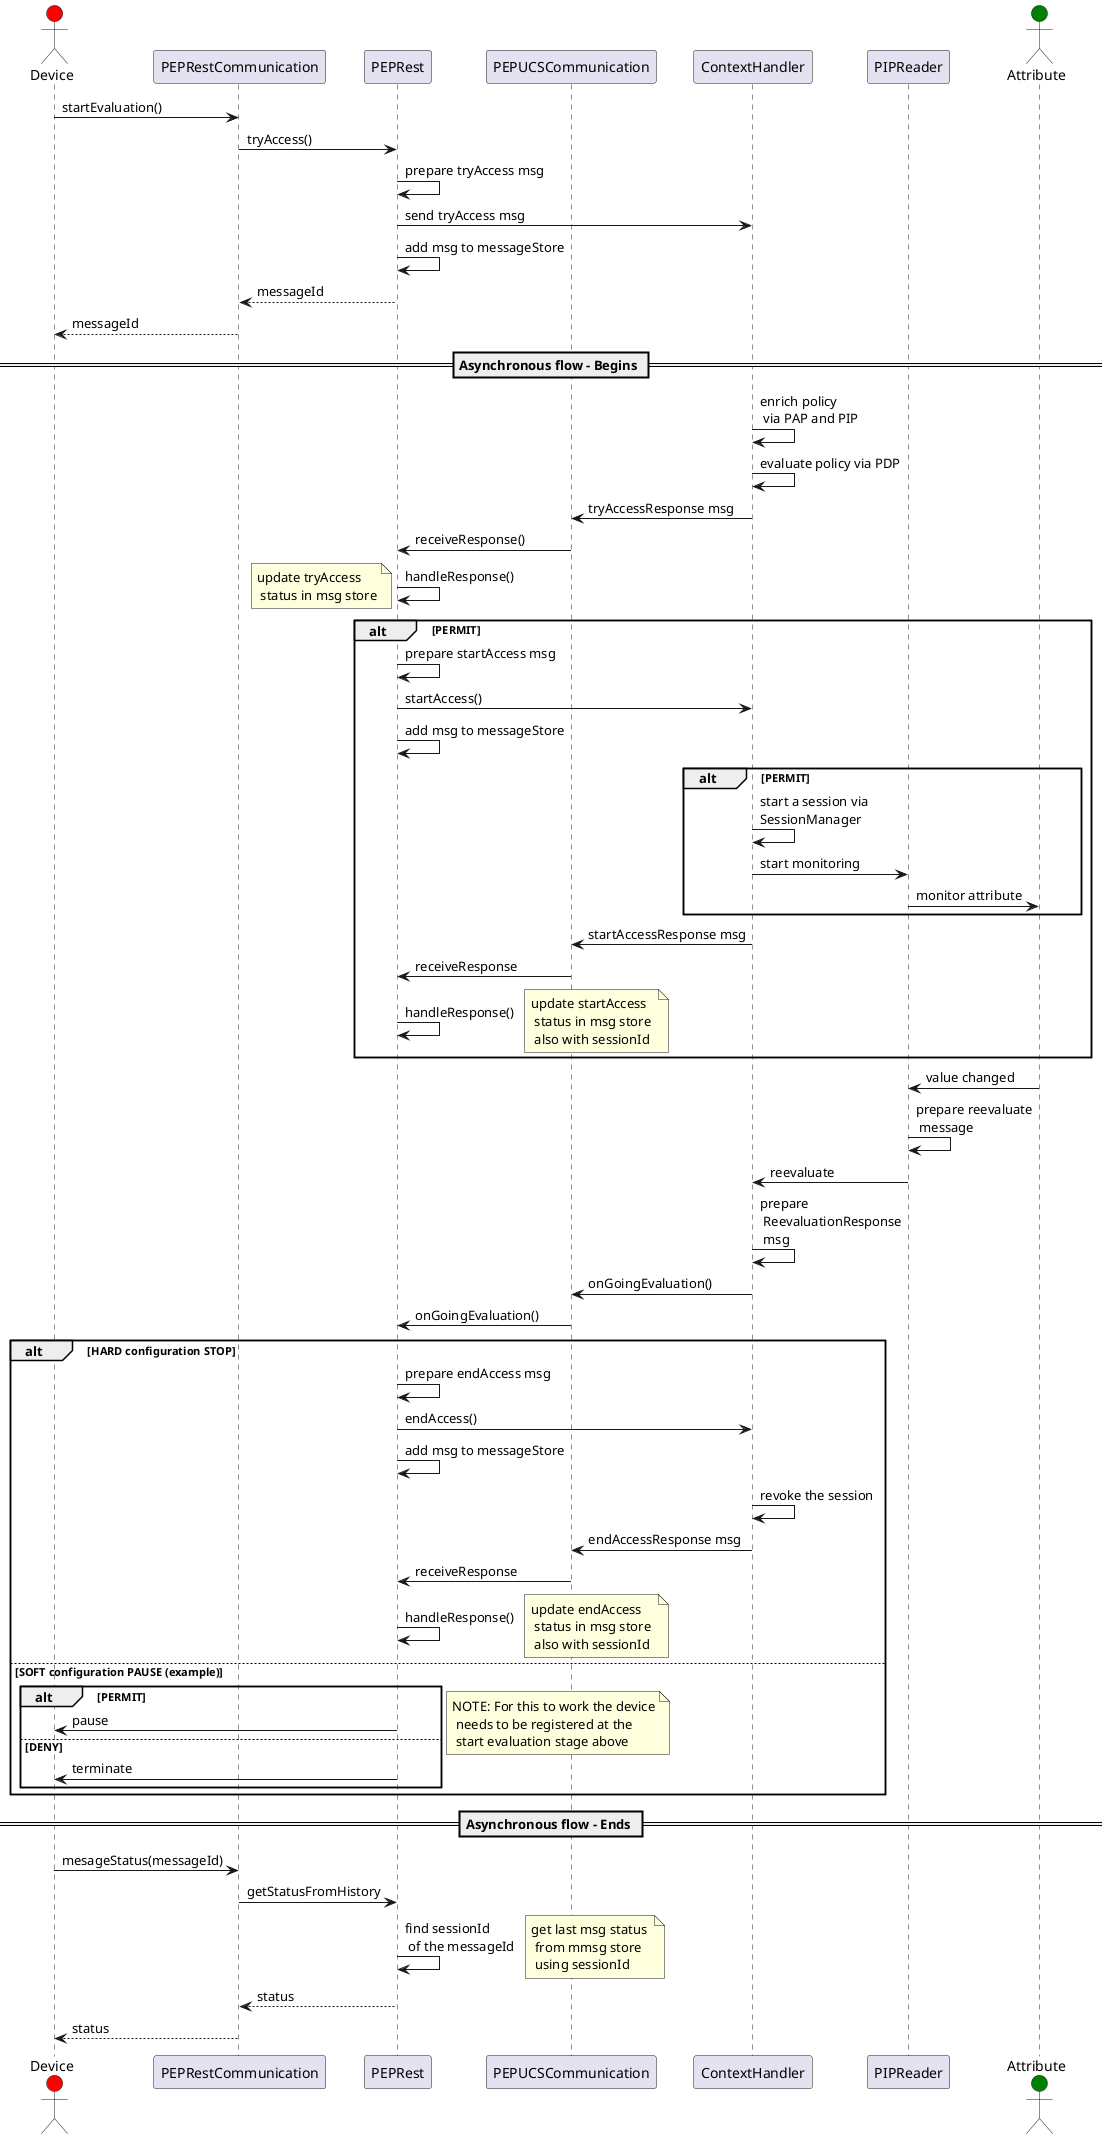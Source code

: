 To view the content as a UML diagram, use PlantUML in eclipse see: http://plantuml.com/eclipse
@startuml
actor Device #red
participant PEPRestCommunication
participant PEPRest
participant PEPUCSCommunication
participant ContextHandler
participant PIPReader
actor Attribute #green

Device->PEPRestCommunication : startEvaluation()
PEPRestCommunication->PEPRest : tryAccess()  
PEPRest->PEPRest : prepare tryAccess msg
PEPRest->ContextHandler : send tryAccess msg
PEPRest->PEPRest : add msg to messageStore
PEPRest-->PEPRestCommunication : messageId
PEPRestCommunication-->Device : messageId

== Asynchronous flow - Begins ==

ContextHandler->ContextHandler : enrich policy\n via PAP and PIP
ContextHandler->ContextHandler : evaluate policy via PDP
ContextHandler->PEPUCSCommunication : tryAccessResponse msg
PEPUCSCommunication->PEPRest : receiveResponse()
PEPRest->PEPRest : handleResponse() 
note left:update tryAccess\n status in msg store

alt PERMIT

    PEPRest->PEPRest : prepare startAccess msg
    PEPRest->ContextHandler : startAccess()
    PEPRest->PEPRest : add msg to messageStore

alt PERMIT
    ContextHandler->ContextHandler : start a session via \nSessionManager
    ContextHandler->PIPReader : start monitoring
    PIPReader->Attribute: monitor attribute
end
    ContextHandler->PEPUCSCommunication : startAccessResponse msg
    PEPUCSCommunication->PEPRest : receiveResponse
    PEPRest->PEPRest : handleResponse()
    note right:update startAccess\n status in msg store \n also with sessionId    
end

Attribute->PIPReader : value changed
PIPReader->PIPReader: prepare reevaluate\n message
PIPReader->ContextHandler : reevaluate
ContextHandler->ContextHandler : prepare \n ReevaluationResponse\n msg
ContextHandler->PEPUCSCommunication : onGoingEvaluation()
PEPUCSCommunication->PEPRest : onGoingEvaluation()
alt HARD configuration STOP
    PEPRest->PEPRest : prepare endAccess msg
    PEPRest->ContextHandler : endAccess()
    PEPRest->PEPRest : add msg to messageStore

    ContextHandler->ContextHandler : revoke the session
    ContextHandler->PEPUCSCommunication : endAccessResponse msg
    PEPUCSCommunication->PEPRest : receiveResponse
    PEPRest->PEPRest : handleResponse()
    note right:update endAccess\n status in msg store \n also with sessionId  
else SOFT configuration PAUSE (example)
    alt PERMIT
        PEPRest->Device : pause
        else DENY
        PEPRest->Device : terminate
    end
    note right:NOTE: For this to work the device\n needs to be registered at the\n start evaluation stage above   
end

== Asynchronous flow - Ends ==

Device->PEPRestCommunication : mesageStatus(messageId)
PEPRestCommunication->PEPRest : getStatusFromHistory
PEPRest->PEPRest : find sessionId \n of the messageId
note right : get last msg status \n from mmsg store \n using sessionId
PEPRest-->PEPRestCommunication : status
PEPRestCommunication--> Device : status 

@enduml

